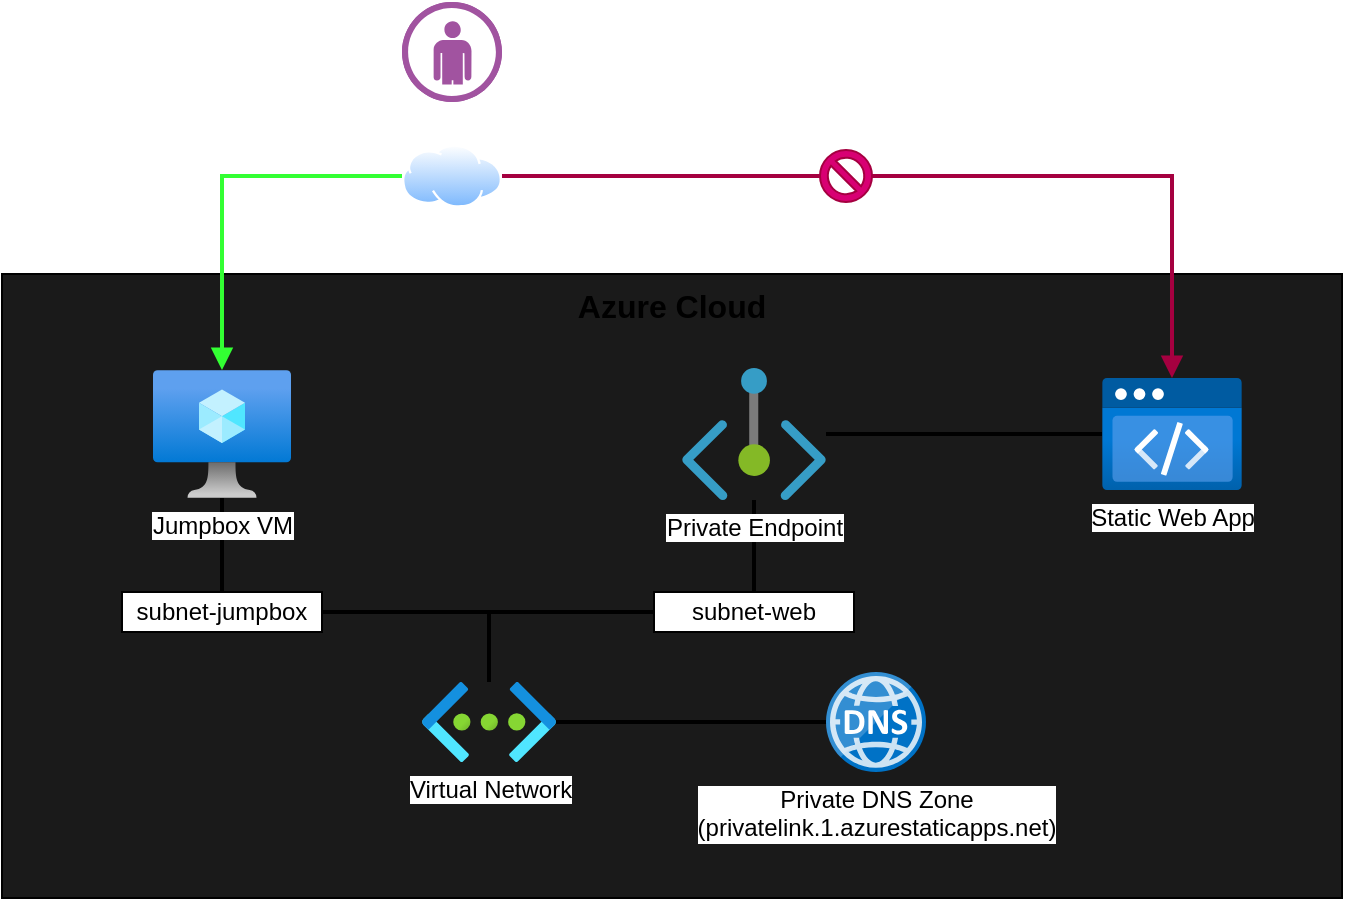 <mxfile version="18.0.1" type="device"><diagram id="78mra3FLe9nM5oLeZit6" name="Page-1"><mxGraphModel dx="1038" dy="641" grid="0" gridSize="10" guides="1" tooltips="1" connect="1" arrows="1" fold="1" page="1" pageScale="1" pageWidth="1100" pageHeight="850" math="0" shadow="0"><root><mxCell id="0"/><mxCell id="1" parent="0"/><mxCell id="PMrxBpM85AuIsra-lhS--16" value="Azure Cloud" style="rounded=0;whiteSpace=wrap;html=1;fillColor=#1A1A1A;verticalAlign=top;fontStyle=1;fontSize=16;" parent="1" vertex="1"><mxGeometry x="184" y="274" width="670" height="312" as="geometry"/></mxCell><mxCell id="PMrxBpM85AuIsra-lhS--1" value="Static Web App" style="aspect=fixed;html=1;points=[];align=center;image;fontSize=12;image=img/lib/azure2/preview/Static_Apps.svg;" parent="1" vertex="1"><mxGeometry x="734" y="326" width="70" height="56.0" as="geometry"/></mxCell><mxCell id="PMrxBpM85AuIsra-lhS--14" style="edgeStyle=orthogonalEdgeStyle;rounded=0;orthogonalLoop=1;jettySize=auto;html=1;endArrow=none;endFill=0;strokeWidth=2;" parent="1" source="PMrxBpM85AuIsra-lhS--2" target="PMrxBpM85AuIsra-lhS--1" edge="1"><mxGeometry relative="1" as="geometry"/></mxCell><mxCell id="PMrxBpM85AuIsra-lhS--15" style="edgeStyle=orthogonalEdgeStyle;rounded=0;orthogonalLoop=1;jettySize=auto;html=1;endArrow=none;endFill=0;strokeWidth=2;" parent="1" source="PMrxBpM85AuIsra-lhS--2" target="PMrxBpM85AuIsra-lhS--11" edge="1"><mxGeometry relative="1" as="geometry"/></mxCell><mxCell id="PMrxBpM85AuIsra-lhS--2" value="Private Endpoint" style="aspect=fixed;html=1;points=[];align=center;image;fontSize=12;image=img/lib/azure2/networking/Private_Endpoint.svg;" parent="1" vertex="1"><mxGeometry x="524" y="321" width="72" height="66" as="geometry"/></mxCell><mxCell id="PMrxBpM85AuIsra-lhS--12" style="edgeStyle=orthogonalEdgeStyle;rounded=0;orthogonalLoop=1;jettySize=auto;html=1;endArrow=none;endFill=0;strokeWidth=2;" parent="1" source="PMrxBpM85AuIsra-lhS--4" target="PMrxBpM85AuIsra-lhS--8" edge="1"><mxGeometry relative="1" as="geometry"/></mxCell><mxCell id="PMrxBpM85AuIsra-lhS--4" value="Jumpbox VM" style="aspect=fixed;html=1;points=[];align=center;image;fontSize=12;image=img/lib/azure2/compute/Virtual_Machine.svg;" parent="1" vertex="1"><mxGeometry x="259.5" y="322" width="69" height="64" as="geometry"/></mxCell><mxCell id="PMrxBpM85AuIsra-lhS--7" style="edgeStyle=orthogonalEdgeStyle;rounded=0;orthogonalLoop=1;jettySize=auto;html=1;strokeWidth=2;endArrow=none;endFill=0;" parent="1" source="PMrxBpM85AuIsra-lhS--5" target="PMrxBpM85AuIsra-lhS--6" edge="1"><mxGeometry relative="1" as="geometry"/></mxCell><mxCell id="PMrxBpM85AuIsra-lhS--5" value="Virtual Network" style="aspect=fixed;html=1;points=[];align=center;image;fontSize=12;image=img/lib/azure2/networking/Virtual_Networks.svg;" parent="1" vertex="1"><mxGeometry x="394" y="478" width="67" height="40" as="geometry"/></mxCell><mxCell id="PMrxBpM85AuIsra-lhS--6" value="Private DNS Zone&lt;br&gt;(privatelink.1.azurestaticapps.net)" style="sketch=0;aspect=fixed;html=1;points=[];align=center;image;fontSize=12;image=img/lib/mscae/DNS.svg;" parent="1" vertex="1"><mxGeometry x="596" y="473" width="50" height="50" as="geometry"/></mxCell><mxCell id="PMrxBpM85AuIsra-lhS--10" style="edgeStyle=orthogonalEdgeStyle;rounded=0;orthogonalLoop=1;jettySize=auto;html=1;endArrow=none;endFill=0;strokeWidth=2;" parent="1" source="PMrxBpM85AuIsra-lhS--8" target="PMrxBpM85AuIsra-lhS--5" edge="1"><mxGeometry relative="1" as="geometry"/></mxCell><mxCell id="PMrxBpM85AuIsra-lhS--8" value="subnet-jumpbox" style="rounded=0;whiteSpace=wrap;html=1;" parent="1" vertex="1"><mxGeometry x="244" y="433" width="100" height="20" as="geometry"/></mxCell><mxCell id="PMrxBpM85AuIsra-lhS--13" style="edgeStyle=orthogonalEdgeStyle;rounded=0;orthogonalLoop=1;jettySize=auto;html=1;endArrow=none;endFill=0;strokeWidth=2;" parent="1" source="PMrxBpM85AuIsra-lhS--11" target="PMrxBpM85AuIsra-lhS--5" edge="1"><mxGeometry relative="1" as="geometry"/></mxCell><mxCell id="PMrxBpM85AuIsra-lhS--11" value="subnet-web" style="rounded=0;whiteSpace=wrap;html=1;" parent="1" vertex="1"><mxGeometry x="510" y="433" width="100" height="20" as="geometry"/></mxCell><mxCell id="PMrxBpM85AuIsra-lhS--19" style="edgeStyle=orthogonalEdgeStyle;rounded=0;orthogonalLoop=1;jettySize=auto;html=1;endArrow=block;endFill=1;strokeWidth=2;fillColor=#008a00;strokeColor=#33FF33;" parent="1" source="PMrxBpM85AuIsra-lhS--26" target="PMrxBpM85AuIsra-lhS--4" edge="1"><mxGeometry relative="1" as="geometry"><mxPoint x="294" y="188" as="sourcePoint"/></mxGeometry></mxCell><mxCell id="PMrxBpM85AuIsra-lhS--20" style="edgeStyle=orthogonalEdgeStyle;rounded=0;orthogonalLoop=1;jettySize=auto;html=1;endArrow=block;endFill=1;strokeWidth=2;fillColor=#d80073;strokeColor=#A50040;startArrow=none;" parent="1" source="PMrxBpM85AuIsra-lhS--22" target="PMrxBpM85AuIsra-lhS--1" edge="1"><mxGeometry relative="1" as="geometry"/></mxCell><mxCell id="PMrxBpM85AuIsra-lhS--22" value="" style="verticalLabelPosition=bottom;verticalAlign=top;html=1;shape=mxgraph.basic.no_symbol;fontColor=#ffffff;fillColor=#d80073;strokeColor=#A50040;" parent="1" vertex="1"><mxGeometry x="593" y="212" width="26" height="26" as="geometry"/></mxCell><mxCell id="PMrxBpM85AuIsra-lhS--23" value="" style="edgeStyle=orthogonalEdgeStyle;rounded=0;orthogonalLoop=1;jettySize=auto;html=1;endArrow=none;endFill=1;strokeWidth=2;fillColor=#d80073;strokeColor=#A50040;" parent="1" source="PMrxBpM85AuIsra-lhS--26" target="PMrxBpM85AuIsra-lhS--22" edge="1"><mxGeometry relative="1" as="geometry"><mxPoint x="316.5" y="225" as="sourcePoint"/><mxPoint x="769" y="365" as="targetPoint"/></mxGeometry></mxCell><mxCell id="PMrxBpM85AuIsra-lhS--26" value="Internet" style="aspect=fixed;perimeter=ellipsePerimeter;html=1;align=center;shadow=0;dashed=0;spacingTop=3;image;image=img/lib/active_directory/internet_cloud.svg;fontColor=#FFFFFF;fillColor=#1A1A1A;fontStyle=1" parent="1" vertex="1"><mxGeometry x="384" y="209.25" width="50" height="31.5" as="geometry"/></mxCell><mxCell id="PMrxBpM85AuIsra-lhS--29" style="edgeStyle=orthogonalEdgeStyle;rounded=0;orthogonalLoop=1;jettySize=auto;html=1;fontColor=#FFFFFF;endArrow=none;endFill=0;strokeColor=#FFFFFF;strokeWidth=2;" parent="1" source="PMrxBpM85AuIsra-lhS--28" target="PMrxBpM85AuIsra-lhS--26" edge="1"><mxGeometry relative="1" as="geometry"/></mxCell><mxCell id="PMrxBpM85AuIsra-lhS--28" value="" style="verticalLabelPosition=bottom;sketch=0;html=1;fillColor=#A153A0;strokeColor=#ffffff;verticalAlign=top;align=center;points=[[0,0.5,0],[0.125,0.25,0],[0.25,0,0],[0.5,0,0],[0.75,0,0],[0.875,0.25,0],[1,0.5,0],[0.875,0.75,0],[0.75,1,0],[0.5,1,0],[0.125,0.75,0]];pointerEvents=1;shape=mxgraph.cisco_safe.compositeIcon;bgIcon=ellipse;resIcon=mxgraph.cisco_safe.design.user;fontColor=#FFFFFF;" parent="1" vertex="1"><mxGeometry x="384" y="138" width="50" height="50" as="geometry"/></mxCell></root></mxGraphModel></diagram></mxfile>